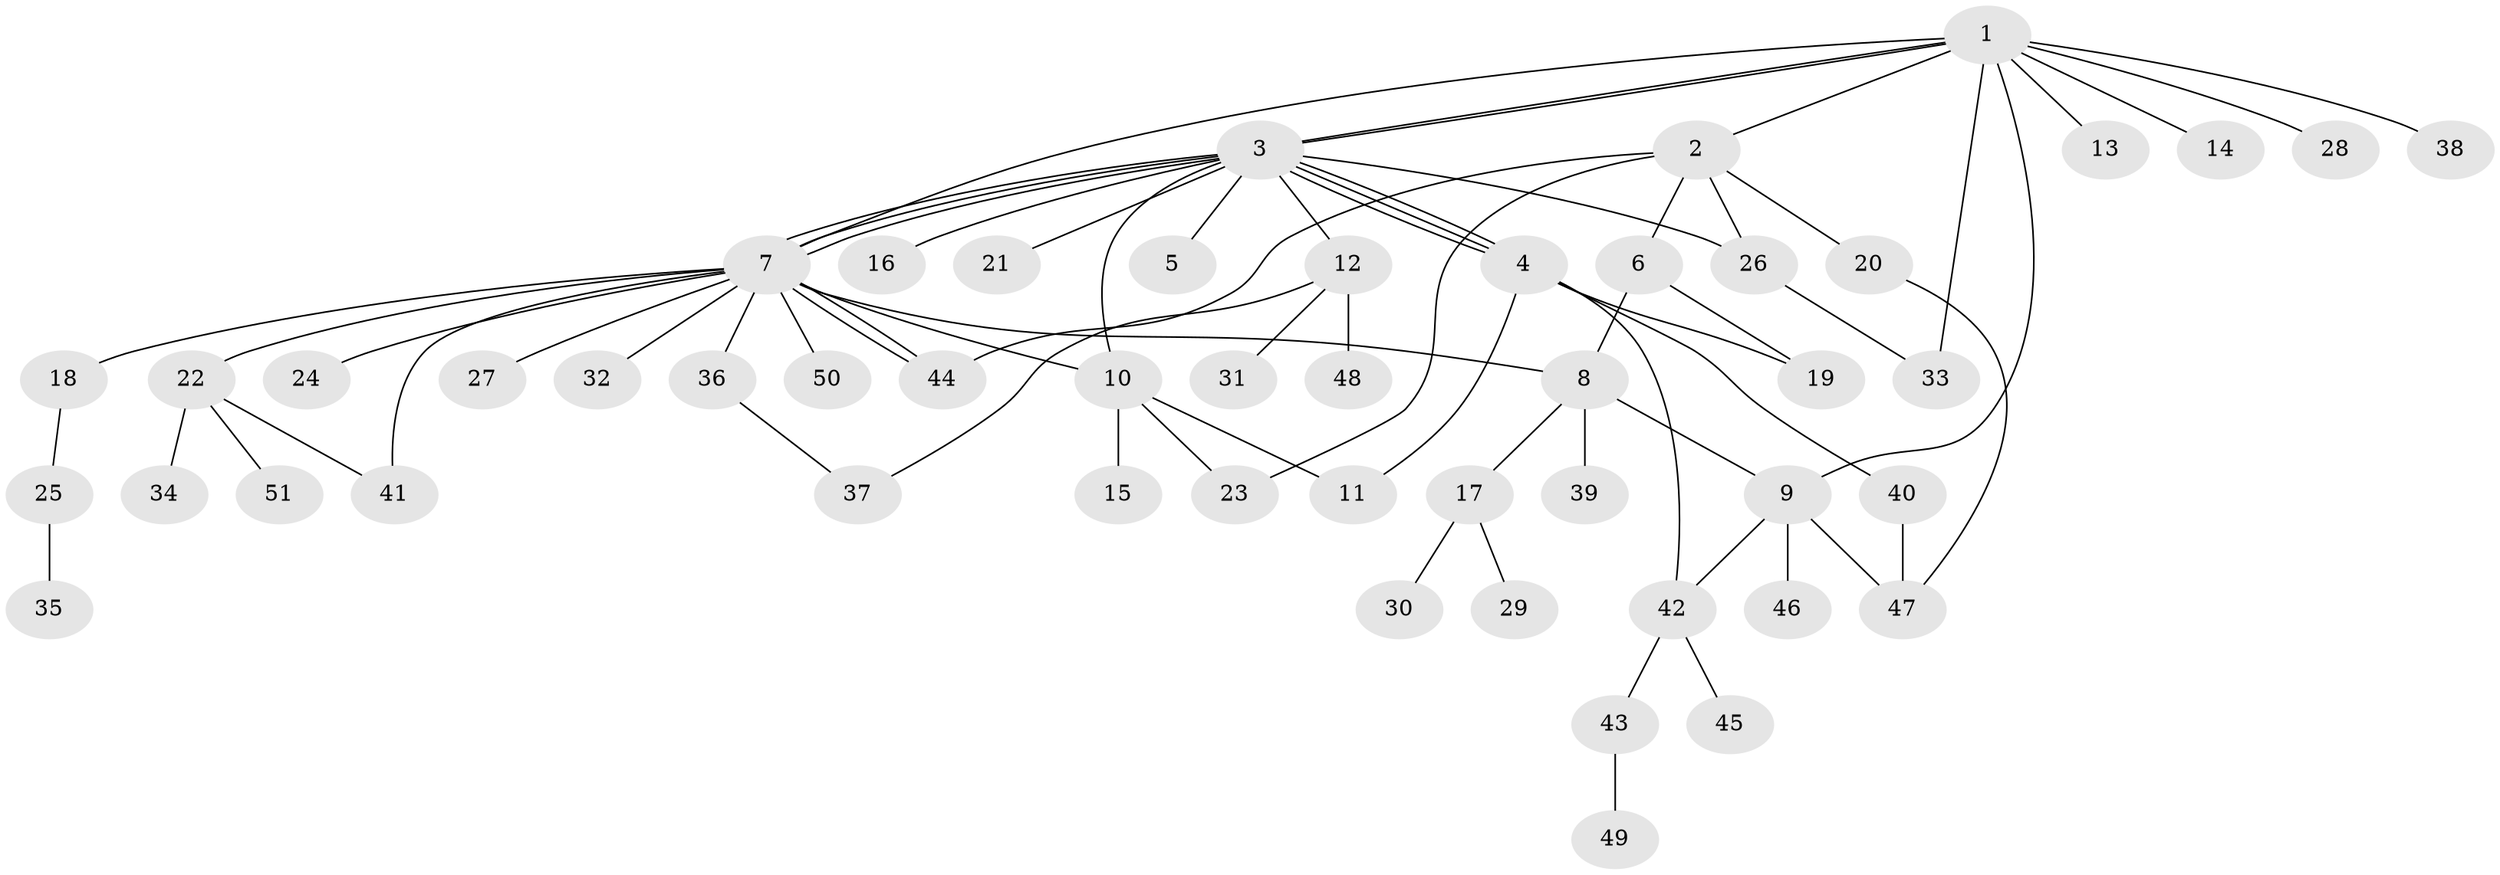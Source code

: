 // coarse degree distribution, {13: 0.025, 6: 0.05, 16: 0.05, 7: 0.025, 1: 0.575, 3: 0.125, 2: 0.125, 4: 0.025}
// Generated by graph-tools (version 1.1) at 2025/23/03/03/25 07:23:49]
// undirected, 51 vertices, 71 edges
graph export_dot {
graph [start="1"]
  node [color=gray90,style=filled];
  1;
  2;
  3;
  4;
  5;
  6;
  7;
  8;
  9;
  10;
  11;
  12;
  13;
  14;
  15;
  16;
  17;
  18;
  19;
  20;
  21;
  22;
  23;
  24;
  25;
  26;
  27;
  28;
  29;
  30;
  31;
  32;
  33;
  34;
  35;
  36;
  37;
  38;
  39;
  40;
  41;
  42;
  43;
  44;
  45;
  46;
  47;
  48;
  49;
  50;
  51;
  1 -- 2;
  1 -- 3;
  1 -- 3;
  1 -- 7;
  1 -- 9;
  1 -- 13;
  1 -- 14;
  1 -- 28;
  1 -- 33;
  1 -- 38;
  2 -- 6;
  2 -- 20;
  2 -- 23;
  2 -- 26;
  2 -- 44;
  3 -- 4;
  3 -- 4;
  3 -- 4;
  3 -- 5;
  3 -- 7;
  3 -- 7;
  3 -- 7;
  3 -- 10;
  3 -- 12;
  3 -- 16;
  3 -- 21;
  3 -- 26;
  4 -- 11;
  4 -- 19;
  4 -- 40;
  4 -- 42;
  6 -- 8;
  6 -- 19;
  7 -- 8;
  7 -- 10;
  7 -- 18;
  7 -- 22;
  7 -- 24;
  7 -- 27;
  7 -- 32;
  7 -- 36;
  7 -- 41;
  7 -- 44;
  7 -- 44;
  7 -- 50;
  8 -- 9;
  8 -- 17;
  8 -- 39;
  9 -- 42;
  9 -- 46;
  9 -- 47;
  10 -- 11;
  10 -- 15;
  10 -- 23;
  12 -- 31;
  12 -- 37;
  12 -- 48;
  17 -- 29;
  17 -- 30;
  18 -- 25;
  20 -- 47;
  22 -- 34;
  22 -- 41;
  22 -- 51;
  25 -- 35;
  26 -- 33;
  36 -- 37;
  40 -- 47;
  42 -- 43;
  42 -- 45;
  43 -- 49;
}

